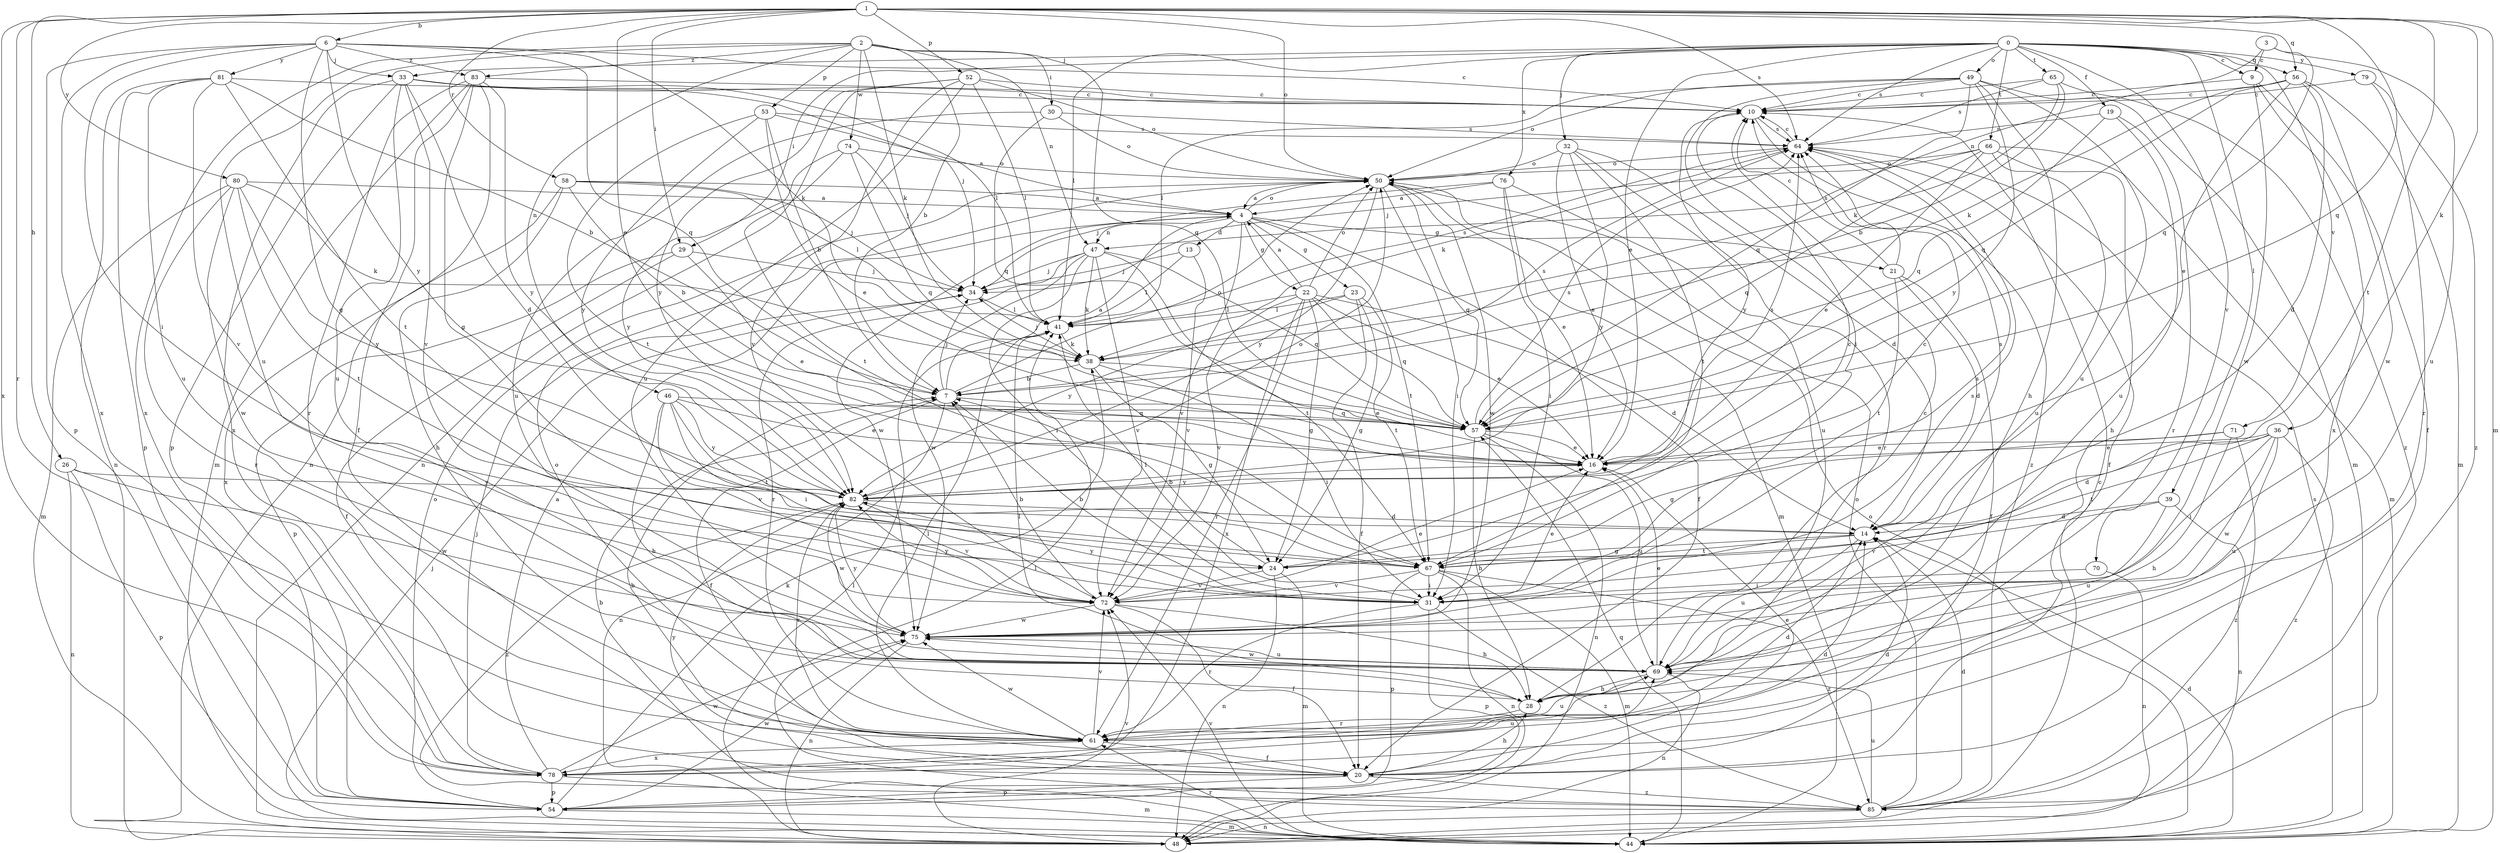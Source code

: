 strict digraph  {
0;
1;
2;
3;
4;
6;
7;
9;
10;
13;
14;
16;
19;
20;
21;
22;
23;
24;
26;
28;
29;
30;
31;
32;
33;
34;
36;
38;
39;
41;
44;
46;
47;
48;
49;
50;
52;
53;
54;
56;
57;
58;
61;
64;
65;
66;
67;
69;
70;
71;
72;
74;
75;
76;
78;
79;
80;
81;
82;
83;
85;
0 -> 9  [label=c];
0 -> 16  [label=e];
0 -> 19  [label=f];
0 -> 29  [label=i];
0 -> 32  [label=j];
0 -> 33  [label=j];
0 -> 39  [label=l];
0 -> 41  [label=l];
0 -> 49  [label=o];
0 -> 56  [label=q];
0 -> 64  [label=s];
0 -> 65  [label=t];
0 -> 66  [label=t];
0 -> 70  [label=v];
0 -> 71  [label=v];
0 -> 76  [label=x];
0 -> 79  [label=y];
1 -> 6  [label=b];
1 -> 16  [label=e];
1 -> 26  [label=h];
1 -> 29  [label=i];
1 -> 36  [label=k];
1 -> 44  [label=m];
1 -> 50  [label=o];
1 -> 52  [label=p];
1 -> 56  [label=q];
1 -> 57  [label=q];
1 -> 58  [label=r];
1 -> 61  [label=r];
1 -> 64  [label=s];
1 -> 67  [label=t];
1 -> 78  [label=x];
1 -> 80  [label=y];
2 -> 7  [label=b];
2 -> 30  [label=i];
2 -> 38  [label=k];
2 -> 46  [label=n];
2 -> 47  [label=n];
2 -> 53  [label=p];
2 -> 57  [label=q];
2 -> 69  [label=u];
2 -> 74  [label=w];
2 -> 78  [label=x];
2 -> 83  [label=z];
3 -> 9  [label=c];
3 -> 47  [label=n];
3 -> 57  [label=q];
3 -> 69  [label=u];
4 -> 13  [label=d];
4 -> 20  [label=f];
4 -> 21  [label=g];
4 -> 22  [label=g];
4 -> 23  [label=g];
4 -> 47  [label=n];
4 -> 50  [label=o];
4 -> 67  [label=t];
4 -> 72  [label=v];
4 -> 75  [label=w];
6 -> 10  [label=c];
6 -> 24  [label=g];
6 -> 31  [label=i];
6 -> 33  [label=j];
6 -> 38  [label=k];
6 -> 54  [label=p];
6 -> 57  [label=q];
6 -> 78  [label=x];
6 -> 81  [label=y];
6 -> 82  [label=y];
6 -> 83  [label=z];
7 -> 4  [label=a];
7 -> 20  [label=f];
7 -> 34  [label=j];
7 -> 48  [label=n];
7 -> 50  [label=o];
7 -> 57  [label=q];
7 -> 64  [label=s];
9 -> 10  [label=c];
9 -> 20  [label=f];
9 -> 75  [label=w];
9 -> 78  [label=x];
10 -> 64  [label=s];
10 -> 82  [label=y];
10 -> 85  [label=z];
13 -> 34  [label=j];
13 -> 41  [label=l];
13 -> 72  [label=v];
14 -> 24  [label=g];
14 -> 64  [label=s];
14 -> 67  [label=t];
14 -> 69  [label=u];
16 -> 64  [label=s];
16 -> 82  [label=y];
19 -> 57  [label=q];
19 -> 61  [label=r];
19 -> 64  [label=s];
19 -> 69  [label=u];
20 -> 7  [label=b];
20 -> 14  [label=d];
20 -> 16  [label=e];
20 -> 28  [label=h];
20 -> 54  [label=p];
20 -> 82  [label=y];
20 -> 85  [label=z];
21 -> 10  [label=c];
21 -> 14  [label=d];
21 -> 20  [label=f];
21 -> 64  [label=s];
21 -> 67  [label=t];
22 -> 4  [label=a];
22 -> 14  [label=d];
22 -> 16  [label=e];
22 -> 24  [label=g];
22 -> 41  [label=l];
22 -> 50  [label=o];
22 -> 57  [label=q];
22 -> 61  [label=r];
22 -> 72  [label=v];
22 -> 78  [label=x];
23 -> 20  [label=f];
23 -> 24  [label=g];
23 -> 41  [label=l];
23 -> 67  [label=t];
23 -> 82  [label=y];
24 -> 7  [label=b];
24 -> 10  [label=c];
24 -> 44  [label=m];
24 -> 48  [label=n];
24 -> 72  [label=v];
26 -> 48  [label=n];
26 -> 54  [label=p];
26 -> 75  [label=w];
26 -> 82  [label=y];
28 -> 10  [label=c];
28 -> 41  [label=l];
28 -> 61  [label=r];
29 -> 16  [label=e];
29 -> 20  [label=f];
29 -> 34  [label=j];
29 -> 54  [label=p];
30 -> 50  [label=o];
30 -> 57  [label=q];
30 -> 64  [label=s];
30 -> 69  [label=u];
31 -> 7  [label=b];
31 -> 16  [label=e];
31 -> 41  [label=l];
31 -> 54  [label=p];
31 -> 61  [label=r];
31 -> 64  [label=s];
31 -> 82  [label=y];
31 -> 85  [label=z];
32 -> 14  [label=d];
32 -> 16  [label=e];
32 -> 50  [label=o];
32 -> 61  [label=r];
32 -> 67  [label=t];
32 -> 82  [label=y];
33 -> 10  [label=c];
33 -> 14  [label=d];
33 -> 34  [label=j];
33 -> 41  [label=l];
33 -> 54  [label=p];
33 -> 69  [label=u];
33 -> 72  [label=v];
33 -> 78  [label=x];
34 -> 41  [label=l];
36 -> 14  [label=d];
36 -> 16  [label=e];
36 -> 31  [label=i];
36 -> 67  [label=t];
36 -> 69  [label=u];
36 -> 75  [label=w];
36 -> 85  [label=z];
38 -> 7  [label=b];
38 -> 16  [label=e];
38 -> 24  [label=g];
38 -> 31  [label=i];
38 -> 34  [label=j];
39 -> 14  [label=d];
39 -> 48  [label=n];
39 -> 69  [label=u];
39 -> 72  [label=v];
41 -> 38  [label=k];
41 -> 64  [label=s];
44 -> 14  [label=d];
44 -> 34  [label=j];
44 -> 41  [label=l];
44 -> 50  [label=o];
44 -> 57  [label=q];
44 -> 61  [label=r];
44 -> 64  [label=s];
44 -> 72  [label=v];
46 -> 16  [label=e];
46 -> 28  [label=h];
46 -> 31  [label=i];
46 -> 57  [label=q];
46 -> 67  [label=t];
46 -> 72  [label=v];
46 -> 82  [label=y];
47 -> 31  [label=i];
47 -> 34  [label=j];
47 -> 38  [label=k];
47 -> 57  [label=q];
47 -> 61  [label=r];
47 -> 67  [label=t];
47 -> 72  [label=v];
47 -> 75  [label=w];
48 -> 10  [label=c];
48 -> 72  [label=v];
49 -> 10  [label=c];
49 -> 28  [label=h];
49 -> 31  [label=i];
49 -> 41  [label=l];
49 -> 44  [label=m];
49 -> 50  [label=o];
49 -> 57  [label=q];
49 -> 69  [label=u];
49 -> 82  [label=y];
50 -> 4  [label=a];
50 -> 31  [label=i];
50 -> 44  [label=m];
50 -> 57  [label=q];
50 -> 75  [label=w];
50 -> 82  [label=y];
52 -> 10  [label=c];
52 -> 41  [label=l];
52 -> 48  [label=n];
52 -> 50  [label=o];
52 -> 69  [label=u];
52 -> 72  [label=v];
52 -> 82  [label=y];
53 -> 4  [label=a];
53 -> 7  [label=b];
53 -> 16  [label=e];
53 -> 64  [label=s];
53 -> 67  [label=t];
53 -> 82  [label=y];
54 -> 38  [label=k];
54 -> 44  [label=m];
54 -> 50  [label=o];
54 -> 75  [label=w];
56 -> 10  [label=c];
56 -> 14  [label=d];
56 -> 16  [label=e];
56 -> 38  [label=k];
56 -> 44  [label=m];
56 -> 57  [label=q];
56 -> 75  [label=w];
57 -> 16  [label=e];
57 -> 28  [label=h];
57 -> 48  [label=n];
57 -> 64  [label=s];
57 -> 69  [label=u];
58 -> 4  [label=a];
58 -> 7  [label=b];
58 -> 28  [label=h];
58 -> 34  [label=j];
58 -> 41  [label=l];
58 -> 78  [label=x];
61 -> 14  [label=d];
61 -> 20  [label=f];
61 -> 41  [label=l];
61 -> 50  [label=o];
61 -> 69  [label=u];
61 -> 72  [label=v];
61 -> 75  [label=w];
61 -> 78  [label=x];
64 -> 10  [label=c];
64 -> 20  [label=f];
64 -> 38  [label=k];
64 -> 50  [label=o];
65 -> 7  [label=b];
65 -> 10  [label=c];
65 -> 38  [label=k];
65 -> 64  [label=s];
65 -> 85  [label=z];
66 -> 16  [label=e];
66 -> 28  [label=h];
66 -> 34  [label=j];
66 -> 44  [label=m];
66 -> 50  [label=o];
66 -> 57  [label=q];
66 -> 69  [label=u];
67 -> 10  [label=c];
67 -> 31  [label=i];
67 -> 44  [label=m];
67 -> 48  [label=n];
67 -> 54  [label=p];
67 -> 72  [label=v];
67 -> 85  [label=z];
69 -> 16  [label=e];
69 -> 28  [label=h];
69 -> 48  [label=n];
69 -> 75  [label=w];
70 -> 31  [label=i];
70 -> 48  [label=n];
71 -> 16  [label=e];
71 -> 24  [label=g];
71 -> 28  [label=h];
71 -> 85  [label=z];
72 -> 7  [label=b];
72 -> 16  [label=e];
72 -> 20  [label=f];
72 -> 28  [label=h];
72 -> 75  [label=w];
72 -> 82  [label=y];
74 -> 34  [label=j];
74 -> 50  [label=o];
74 -> 57  [label=q];
74 -> 67  [label=t];
74 -> 82  [label=y];
75 -> 48  [label=n];
75 -> 64  [label=s];
75 -> 69  [label=u];
75 -> 82  [label=y];
76 -> 4  [label=a];
76 -> 16  [label=e];
76 -> 31  [label=i];
76 -> 34  [label=j];
76 -> 69  [label=u];
78 -> 4  [label=a];
78 -> 14  [label=d];
78 -> 34  [label=j];
78 -> 44  [label=m];
78 -> 54  [label=p];
78 -> 69  [label=u];
78 -> 75  [label=w];
79 -> 10  [label=c];
79 -> 61  [label=r];
79 -> 85  [label=z];
80 -> 4  [label=a];
80 -> 38  [label=k];
80 -> 44  [label=m];
80 -> 61  [label=r];
80 -> 67  [label=t];
80 -> 75  [label=w];
80 -> 82  [label=y];
81 -> 7  [label=b];
81 -> 10  [label=c];
81 -> 48  [label=n];
81 -> 54  [label=p];
81 -> 67  [label=t];
81 -> 69  [label=u];
81 -> 72  [label=v];
82 -> 14  [label=d];
82 -> 50  [label=o];
82 -> 61  [label=r];
82 -> 72  [label=v];
82 -> 75  [label=w];
82 -> 85  [label=z];
83 -> 10  [label=c];
83 -> 20  [label=f];
83 -> 24  [label=g];
83 -> 44  [label=m];
83 -> 48  [label=n];
83 -> 61  [label=r];
83 -> 82  [label=y];
85 -> 7  [label=b];
85 -> 14  [label=d];
85 -> 41  [label=l];
85 -> 48  [label=n];
85 -> 50  [label=o];
85 -> 69  [label=u];
}

